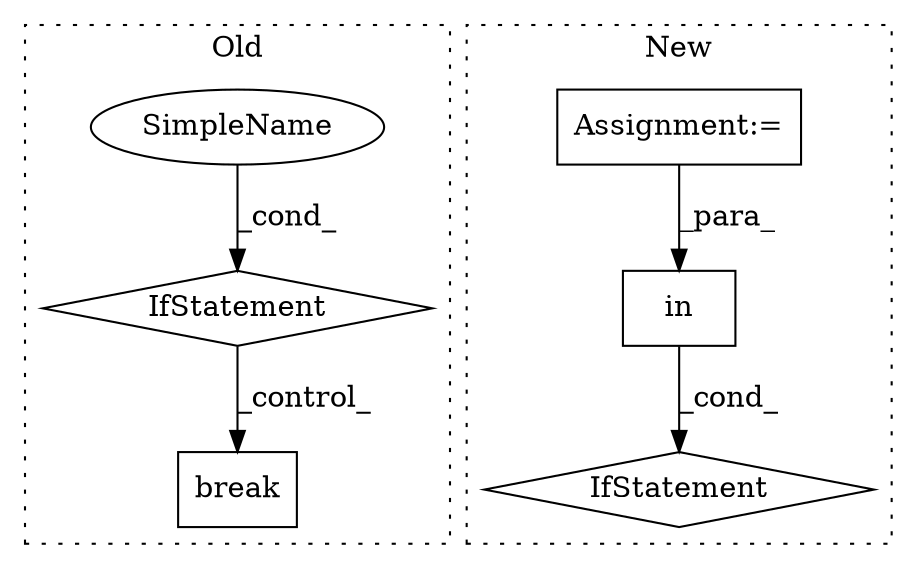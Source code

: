 digraph G {
subgraph cluster0 {
1 [label="break" a="10" s="5518" l="6" shape="box"];
3 [label="IfStatement" a="25" s="5438,5469" l="14,2" shape="diamond"];
4 [label="SimpleName" a="42" s="" l="" shape="ellipse"];
label = "Old";
style="dotted";
}
subgraph cluster1 {
2 [label="in" a="105" s="5536" l="13" shape="box"];
5 [label="IfStatement" a="25" s="5506,5660" l="4,2" shape="diamond"];
6 [label="Assignment:=" a="7" s="5620" l="37" shape="box"];
label = "New";
style="dotted";
}
2 -> 5 [label="_cond_"];
3 -> 1 [label="_control_"];
4 -> 3 [label="_cond_"];
6 -> 2 [label="_para_"];
}